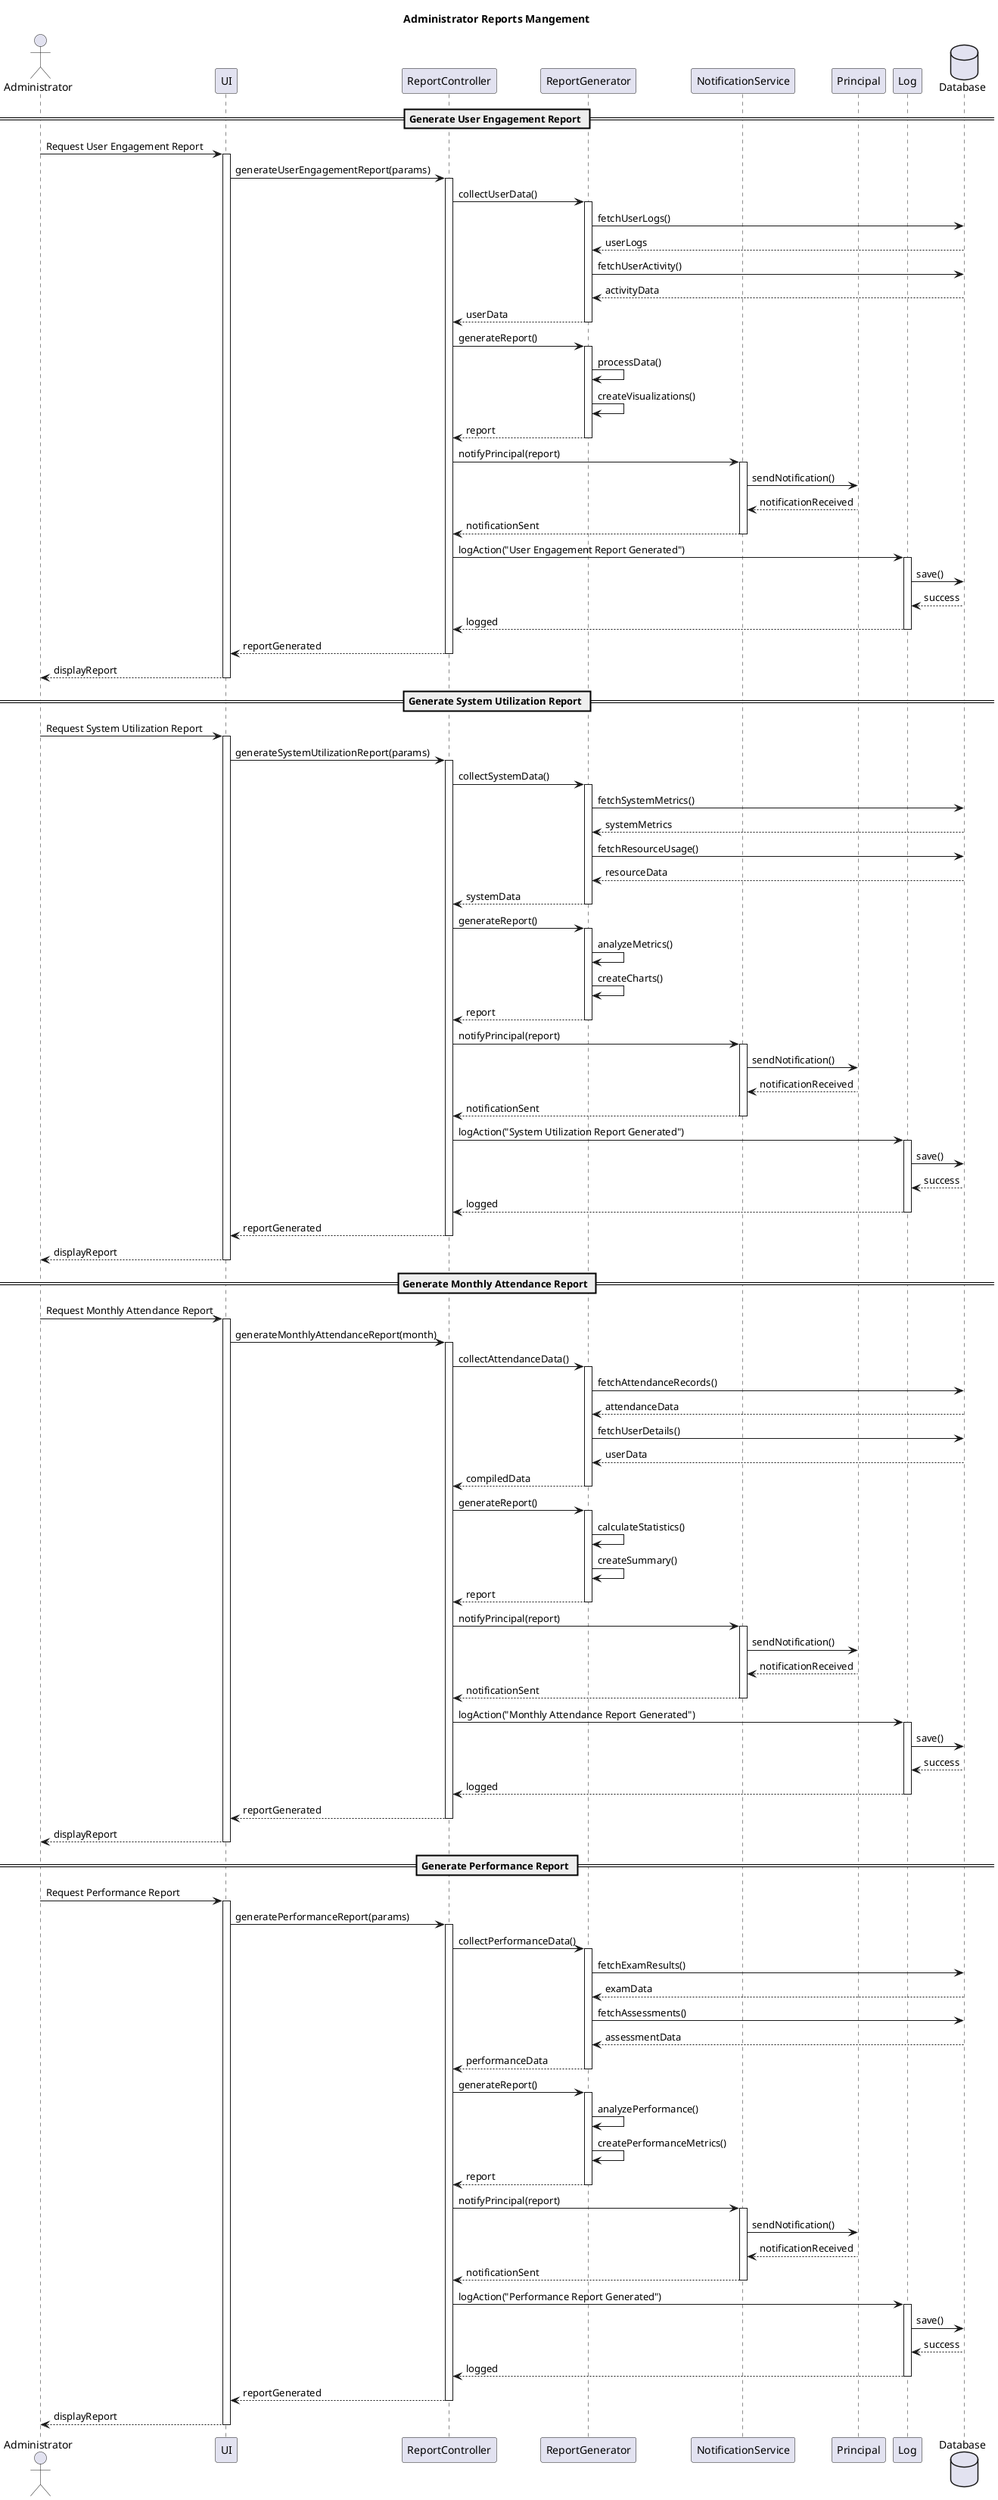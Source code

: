 @startuml Administrator Reports Management
title Administrator Reports Mangement

actor "Administrator" as A
participant "UI" as UI
participant "ReportController" as RC
participant "ReportGenerator" as RG
participant "NotificationService" as NS
participant "Principal" as P
participant "Log" as L
database "Database" as DB

== Generate User Engagement Report ==
A -> UI: Request User Engagement Report
activate UI
UI -> RC: generateUserEngagementReport(params)
activate RC

RC -> RG: collectUserData()
activate RG
RG -> DB: fetchUserLogs()
DB --> RG: userLogs
RG -> DB: fetchUserActivity()
DB --> RG: activityData
RG --> RC: userData
deactivate RG

RC -> RG: generateReport()
activate RG
RG -> RG: processData()
RG -> RG: createVisualizations()
RG --> RC: report
deactivate RG

RC -> NS: notifyPrincipal(report)
activate NS
NS -> P: sendNotification()
P --> NS: notificationReceived
NS --> RC: notificationSent
deactivate NS

RC -> L: logAction("User Engagement Report Generated")
activate L
L -> DB: save()
DB --> L: success
L --> RC: logged
deactivate L

RC --> UI: reportGenerated
deactivate RC
UI --> A: displayReport
deactivate UI

== Generate System Utilization Report ==
A -> UI: Request System Utilization Report
activate UI
UI -> RC: generateSystemUtilizationReport(params)
activate RC

RC -> RG: collectSystemData()
activate RG
RG -> DB: fetchSystemMetrics()
DB --> RG: systemMetrics
RG -> DB: fetchResourceUsage()
DB --> RG: resourceData
RG --> RC: systemData
deactivate RG

RC -> RG: generateReport()
activate RG
RG -> RG: analyzeMetrics()
RG -> RG: createCharts()
RG --> RC: report
deactivate RG

RC -> NS: notifyPrincipal(report)
activate NS
NS -> P: sendNotification()
P --> NS: notificationReceived
NS --> RC: notificationSent
deactivate NS

RC -> L: logAction("System Utilization Report Generated")
activate L
L -> DB: save()
DB --> L: success
L --> RC: logged
deactivate L

RC --> UI: reportGenerated
deactivate RC
UI --> A: displayReport
deactivate UI

== Generate Monthly Attendance Report ==
A -> UI: Request Monthly Attendance Report
activate UI
UI -> RC: generateMonthlyAttendanceReport(month)
activate RC

RC -> RG: collectAttendanceData()
activate RG
RG -> DB: fetchAttendanceRecords()
DB --> RG: attendanceData
RG -> DB: fetchUserDetails()
DB --> RG: userData
RG --> RC: compiledData
deactivate RG

RC -> RG: generateReport()
activate RG
RG -> RG: calculateStatistics()
RG -> RG: createSummary()
RG --> RC: report
deactivate RG

RC -> NS: notifyPrincipal(report)
activate NS
NS -> P: sendNotification()
P --> NS: notificationReceived
NS --> RC: notificationSent
deactivate NS

RC -> L: logAction("Monthly Attendance Report Generated")
activate L
L -> DB: save()
DB --> L: success
L --> RC: logged
deactivate L

RC --> UI: reportGenerated
deactivate RC
UI --> A: displayReport
deactivate UI

== Generate Performance Report ==
A -> UI: Request Performance Report
activate UI
UI -> RC: generatePerformanceReport(params)
activate RC

RC -> RG: collectPerformanceData()
activate RG
RG -> DB: fetchExamResults()
DB --> RG: examData
RG -> DB: fetchAssessments()
DB --> RG: assessmentData
RG --> RC: performanceData
deactivate RG

RC -> RG: generateReport()
activate RG
RG -> RG: analyzePerformance()
RG -> RG: createPerformanceMetrics()
RG --> RC: report
deactivate RG

RC -> NS: notifyPrincipal(report)
activate NS
NS -> P: sendNotification()
P --> NS: notificationReceived
NS --> RC: notificationSent
deactivate NS

RC -> L: logAction("Performance Report Generated")
activate L
L -> DB: save()
DB --> L: success
L --> RC: logged
deactivate L

RC --> UI: reportGenerated
deactivate RC
UI --> A: displayReport
deactivate UI

@enduml